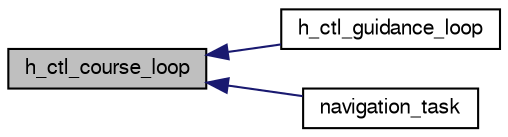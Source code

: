 digraph "h_ctl_course_loop"
{
  edge [fontname="FreeSans",fontsize="10",labelfontname="FreeSans",labelfontsize="10"];
  node [fontname="FreeSans",fontsize="10",shape=record];
  rankdir="LR";
  Node1 [label="h_ctl_course_loop",height=0.2,width=0.4,color="black", fillcolor="grey75", style="filled", fontcolor="black"];
  Node1 -> Node2 [dir="back",color="midnightblue",fontsize="10",style="solid",fontname="FreeSans"];
  Node2 [label="h_ctl_guidance_loop",height=0.2,width=0.4,color="black", fillcolor="white", style="filled",URL="$fixedwing_2guidance_2guidance__h_8h.html#a33f80a675c12489f29ccd436b4e6d25c",tooltip="General guidance logic This will call the proper control loops according to the sub-modes. "];
  Node1 -> Node3 [dir="back",color="midnightblue",fontsize="10",style="solid",fontname="FreeSans"];
  Node3 [label="navigation_task",height=0.2,width=0.4,color="black", fillcolor="white", style="filled",URL="$fixedwing_2autopilot__static_8h.html#a79f823520ea0823e20084686978281e6",tooltip="Control loops FIXME should be somewhere else. "];
}
